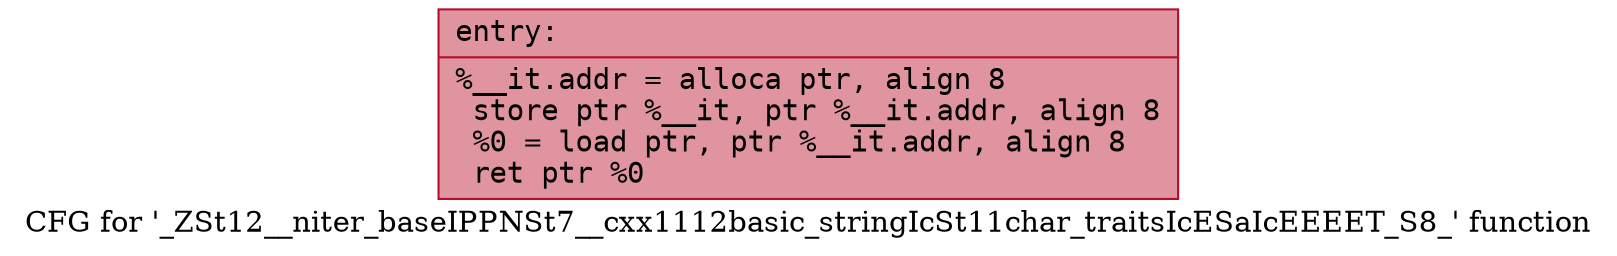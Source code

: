 digraph "CFG for '_ZSt12__niter_baseIPPNSt7__cxx1112basic_stringIcSt11char_traitsIcESaIcEEEET_S8_' function" {
	label="CFG for '_ZSt12__niter_baseIPPNSt7__cxx1112basic_stringIcSt11char_traitsIcESaIcEEEET_S8_' function";

	Node0x5651cd8f6da0 [shape=record,color="#b70d28ff", style=filled, fillcolor="#b70d2870" fontname="Courier",label="{entry:\l|  %__it.addr = alloca ptr, align 8\l  store ptr %__it, ptr %__it.addr, align 8\l  %0 = load ptr, ptr %__it.addr, align 8\l  ret ptr %0\l}"];
}
